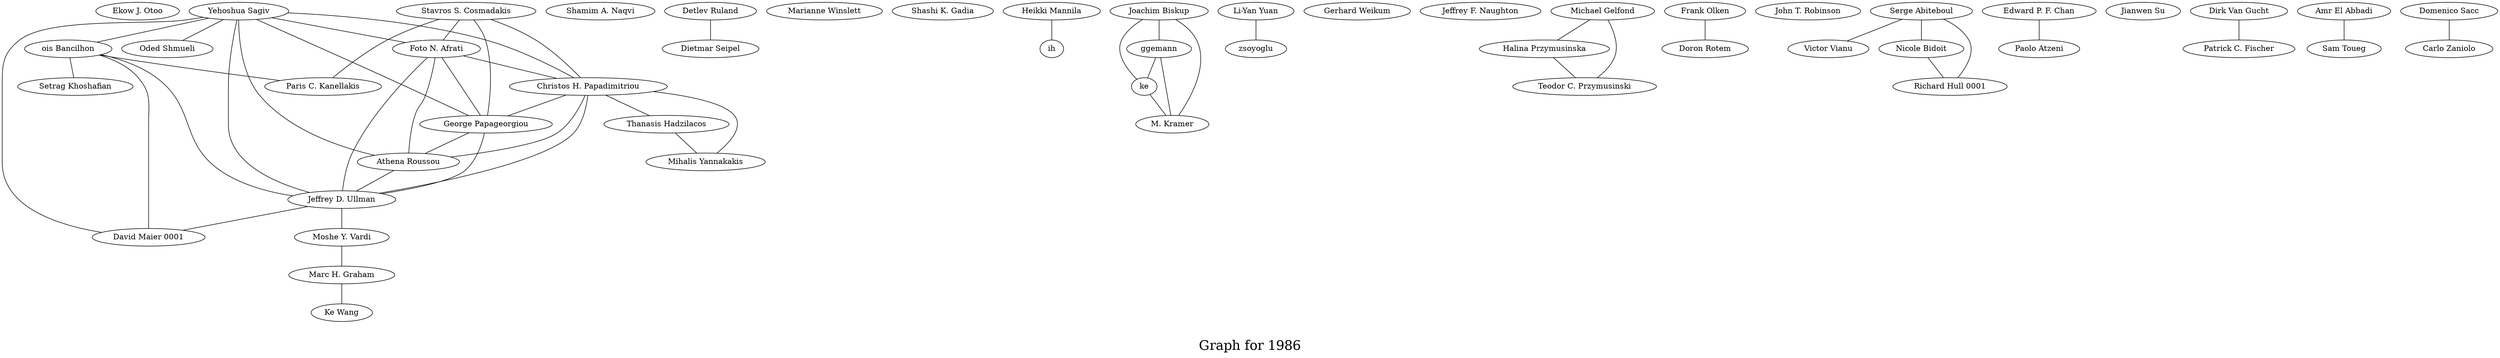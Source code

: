 /*****
Graph for 1986
*****/

graph G {
  graph [splines=true overlap=false]
  node  [shape=ellipse, width=0.3, height=0.3]
  0 [label="Ekow J. Otoo"];
  1 [label="Yehoshua Sagiv"];
  2 [label="Oded Shmueli"];
  3 [label="Shamim A. Naqvi"];
  4 [label="Detlev Ruland"];
  5 [label="Dietmar Seipel"];
  6 [label="Marianne Winslett"];
  7 [label="Shashi K. Gadia"];
  8 [label="ois Bancilhon"];
  9 [label="Setrag Khoshafian"];
  10 [label="Stavros S. Cosmadakis"];
  11 [label="Paris C. Kanellakis"];
  12 [label="Heikki Mannila"];
  13 [label="ih"];
  14 [label="Joachim Biskup"];
  15 [label="ggemann"];
  16 [label="ke"];
  17 [label="M. Kramer"];
  18 [label="Li-Yan Yuan"];
  19 [label="zsoyoglu"];
  20 [label="Gerhard Weikum"];
  21 [label="Jeffrey F. Naughton"];
  22 [label="Michael Gelfond"];
  23 [label="Halina Przymusinska"];
  24 [label="Teodor C. Przymusinski"];
  25 [label="Frank Olken"];
  26 [label="Doron Rotem"];
  27 [label="Foto N. Afrati"];
  28 [label="Christos H. Papadimitriou"];
  29 [label="George Papageorgiou"];
  30 [label="Athena Roussou"];
  31 [label="Jeffrey D. Ullman"];
  32 [label="Moshe Y. Vardi"];
  33 [label="John T. Robinson"];
  34 [label="Serge Abiteboul"];
  35 [label="Victor Vianu"];
  36 [label="Thanasis Hadzilacos"];
  37 [label="Mihalis Yannakakis"];
  38 [label="Edward P. F. Chan"];
  39 [label="Paolo Atzeni"];
  40 [label="Jianwen Su"];
  41 [label="Nicole Bidoit"];
  42 [label="Richard Hull 0001"];
  43 [label="Dirk Van Gucht"];
  44 [label="Patrick C. Fischer"];
  45 [label="David Maier 0001"];
  46 [label="Marc H. Graham"];
  47 [label="Ke Wang"];
  48 [label="Amr El Abbadi"];
  49 [label="Sam Toueg"];
  50 [label="Domenico Sacc"];
  51 [label="Carlo Zaniolo"];
  1 -- 2;
  1 -- 8;
  1 -- 27;
  1 -- 28;
  1 -- 29;
  1 -- 30;
  1 -- 31;
  1 -- 45;
  4 -- 5;
  8 -- 9;
  8 -- 11;
  8 -- 31;
  8 -- 45;
  10 -- 11;
  10 -- 27;
  10 -- 28;
  10 -- 29;
  12 -- 13;
  14 -- 15;
  14 -- 16;
  14 -- 17;
  15 -- 16;
  15 -- 17;
  16 -- 17;
  18 -- 19;
  22 -- 23;
  22 -- 24;
  23 -- 24;
  25 -- 26;
  27 -- 28;
  27 -- 29;
  27 -- 30;
  27 -- 31;
  28 -- 29;
  28 -- 30;
  28 -- 31;
  28 -- 36;
  28 -- 37;
  29 -- 30;
  29 -- 31;
  30 -- 31;
  31 -- 32;
  31 -- 45;
  32 -- 46;
  34 -- 35;
  34 -- 41;
  34 -- 42;
  36 -- 37;
  38 -- 39;
  41 -- 42;
  43 -- 44;
  46 -- 47;
  48 -- 49;
  50 -- 51;
  label = "\nGraph for 1986\n";  fontsize=24;
}
